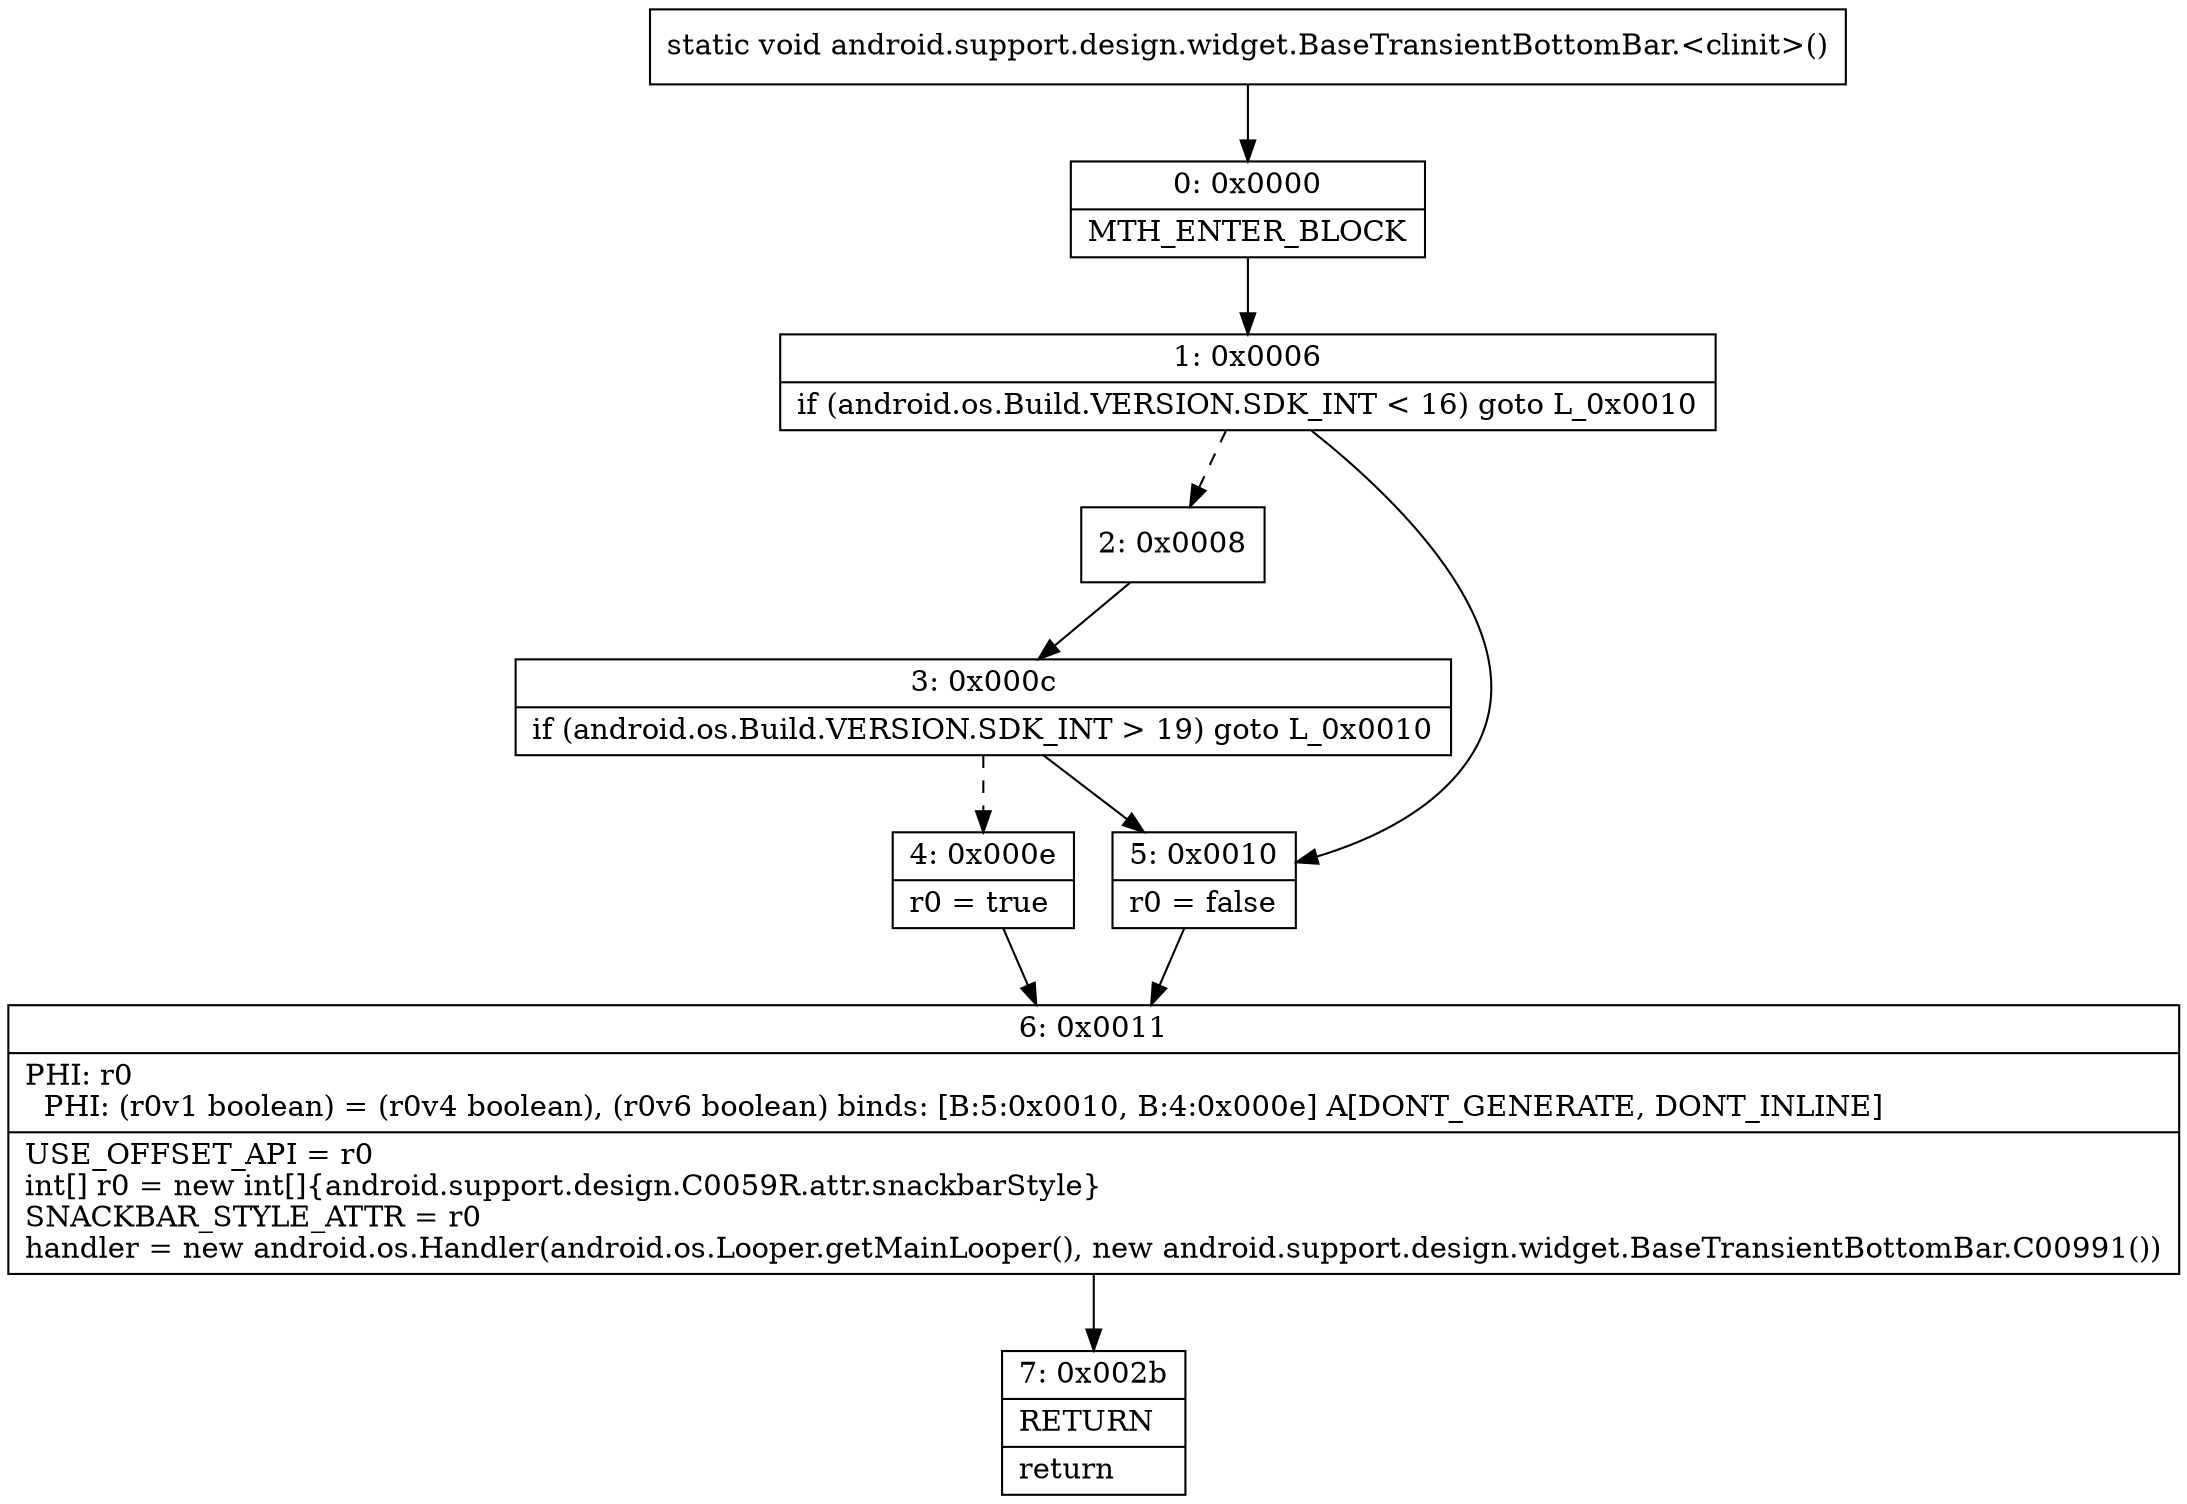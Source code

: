 digraph "CFG forandroid.support.design.widget.BaseTransientBottomBar.\<clinit\>()V" {
Node_0 [shape=record,label="{0\:\ 0x0000|MTH_ENTER_BLOCK\l}"];
Node_1 [shape=record,label="{1\:\ 0x0006|if (android.os.Build.VERSION.SDK_INT \< 16) goto L_0x0010\l}"];
Node_2 [shape=record,label="{2\:\ 0x0008}"];
Node_3 [shape=record,label="{3\:\ 0x000c|if (android.os.Build.VERSION.SDK_INT \> 19) goto L_0x0010\l}"];
Node_4 [shape=record,label="{4\:\ 0x000e|r0 = true\l}"];
Node_5 [shape=record,label="{5\:\ 0x0010|r0 = false\l}"];
Node_6 [shape=record,label="{6\:\ 0x0011|PHI: r0 \l  PHI: (r0v1 boolean) = (r0v4 boolean), (r0v6 boolean) binds: [B:5:0x0010, B:4:0x000e] A[DONT_GENERATE, DONT_INLINE]\l|USE_OFFSET_API = r0\lint[] r0 = new int[]\{android.support.design.C0059R.attr.snackbarStyle\}\lSNACKBAR_STYLE_ATTR = r0\lhandler = new android.os.Handler(android.os.Looper.getMainLooper(), new android.support.design.widget.BaseTransientBottomBar.C00991())\l}"];
Node_7 [shape=record,label="{7\:\ 0x002b|RETURN\l|return\l}"];
MethodNode[shape=record,label="{static void android.support.design.widget.BaseTransientBottomBar.\<clinit\>() }"];
MethodNode -> Node_0;
Node_0 -> Node_1;
Node_1 -> Node_2[style=dashed];
Node_1 -> Node_5;
Node_2 -> Node_3;
Node_3 -> Node_4[style=dashed];
Node_3 -> Node_5;
Node_4 -> Node_6;
Node_5 -> Node_6;
Node_6 -> Node_7;
}

